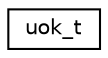 digraph "Graphical Class Hierarchy"
{
  edge [fontname="Helvetica",fontsize="10",labelfontname="Helvetica",labelfontsize="10"];
  node [fontname="Helvetica",fontsize="10",shape=record];
  rankdir="LR";
  Node0 [label="uok_t",height=0.2,width=0.4,color="black", fillcolor="white", style="filled",URL="$structuok__t.html"];
}
